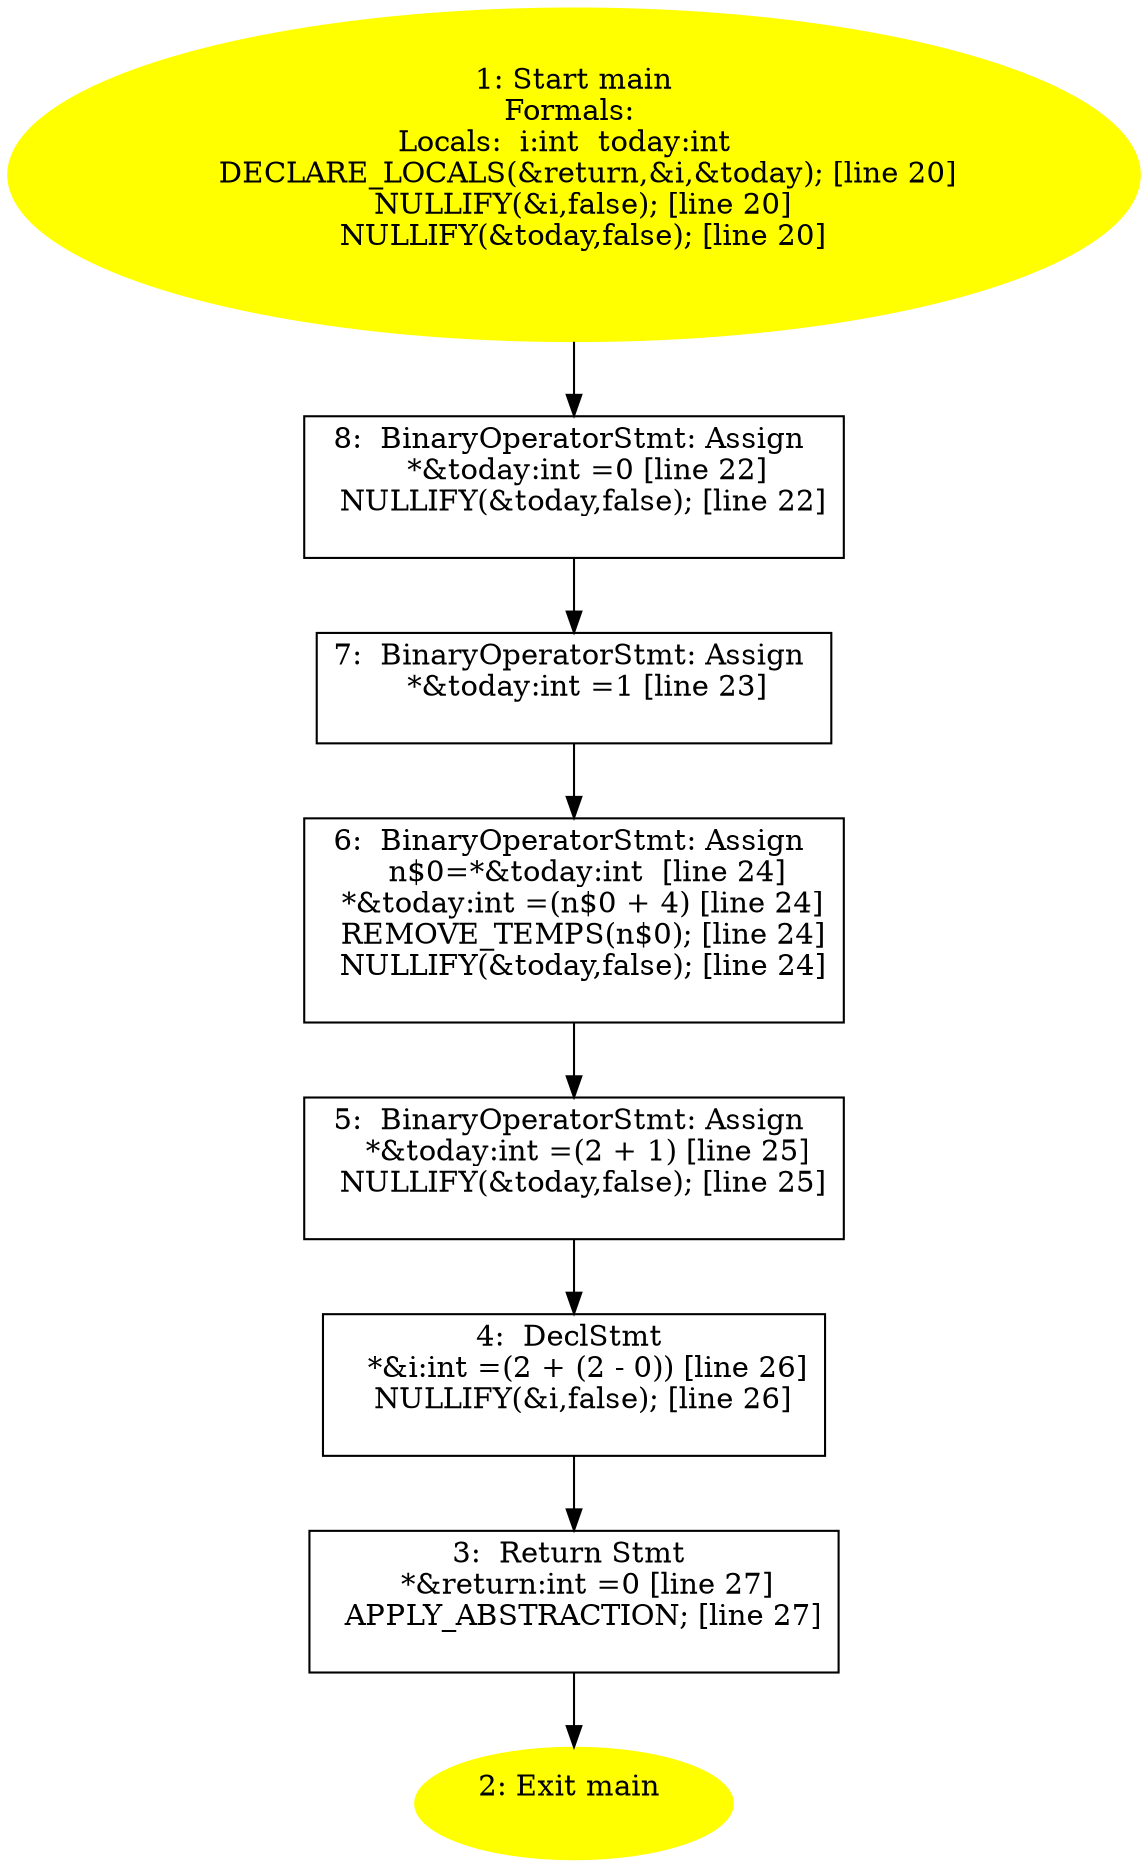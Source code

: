 digraph iCFG {
8 [label="8:  BinaryOperatorStmt: Assign \n   *&today:int =0 [line 22]\n  NULLIFY(&today,false); [line 22]\n " shape="box"]
	

	 8 -> 7 ;
7 [label="7:  BinaryOperatorStmt: Assign \n   *&today:int =1 [line 23]\n " shape="box"]
	

	 7 -> 6 ;
6 [label="6:  BinaryOperatorStmt: Assign \n   n$0=*&today:int  [line 24]\n  *&today:int =(n$0 + 4) [line 24]\n  REMOVE_TEMPS(n$0); [line 24]\n  NULLIFY(&today,false); [line 24]\n " shape="box"]
	

	 6 -> 5 ;
5 [label="5:  BinaryOperatorStmt: Assign \n   *&today:int =(2 + 1) [line 25]\n  NULLIFY(&today,false); [line 25]\n " shape="box"]
	

	 5 -> 4 ;
4 [label="4:  DeclStmt \n   *&i:int =(2 + (2 - 0)) [line 26]\n  NULLIFY(&i,false); [line 26]\n " shape="box"]
	

	 4 -> 3 ;
3 [label="3:  Return Stmt \n   *&return:int =0 [line 27]\n  APPLY_ABSTRACTION; [line 27]\n " shape="box"]
	

	 3 -> 2 ;
2 [label="2: Exit main \n  " color=yellow style=filled]
	

1 [label="1: Start main\nFormals: \nLocals:  i:int  today:int  \n   DECLARE_LOCALS(&return,&i,&today); [line 20]\n  NULLIFY(&i,false); [line 20]\n  NULLIFY(&today,false); [line 20]\n " color=yellow style=filled]
	

	 1 -> 8 ;
}
